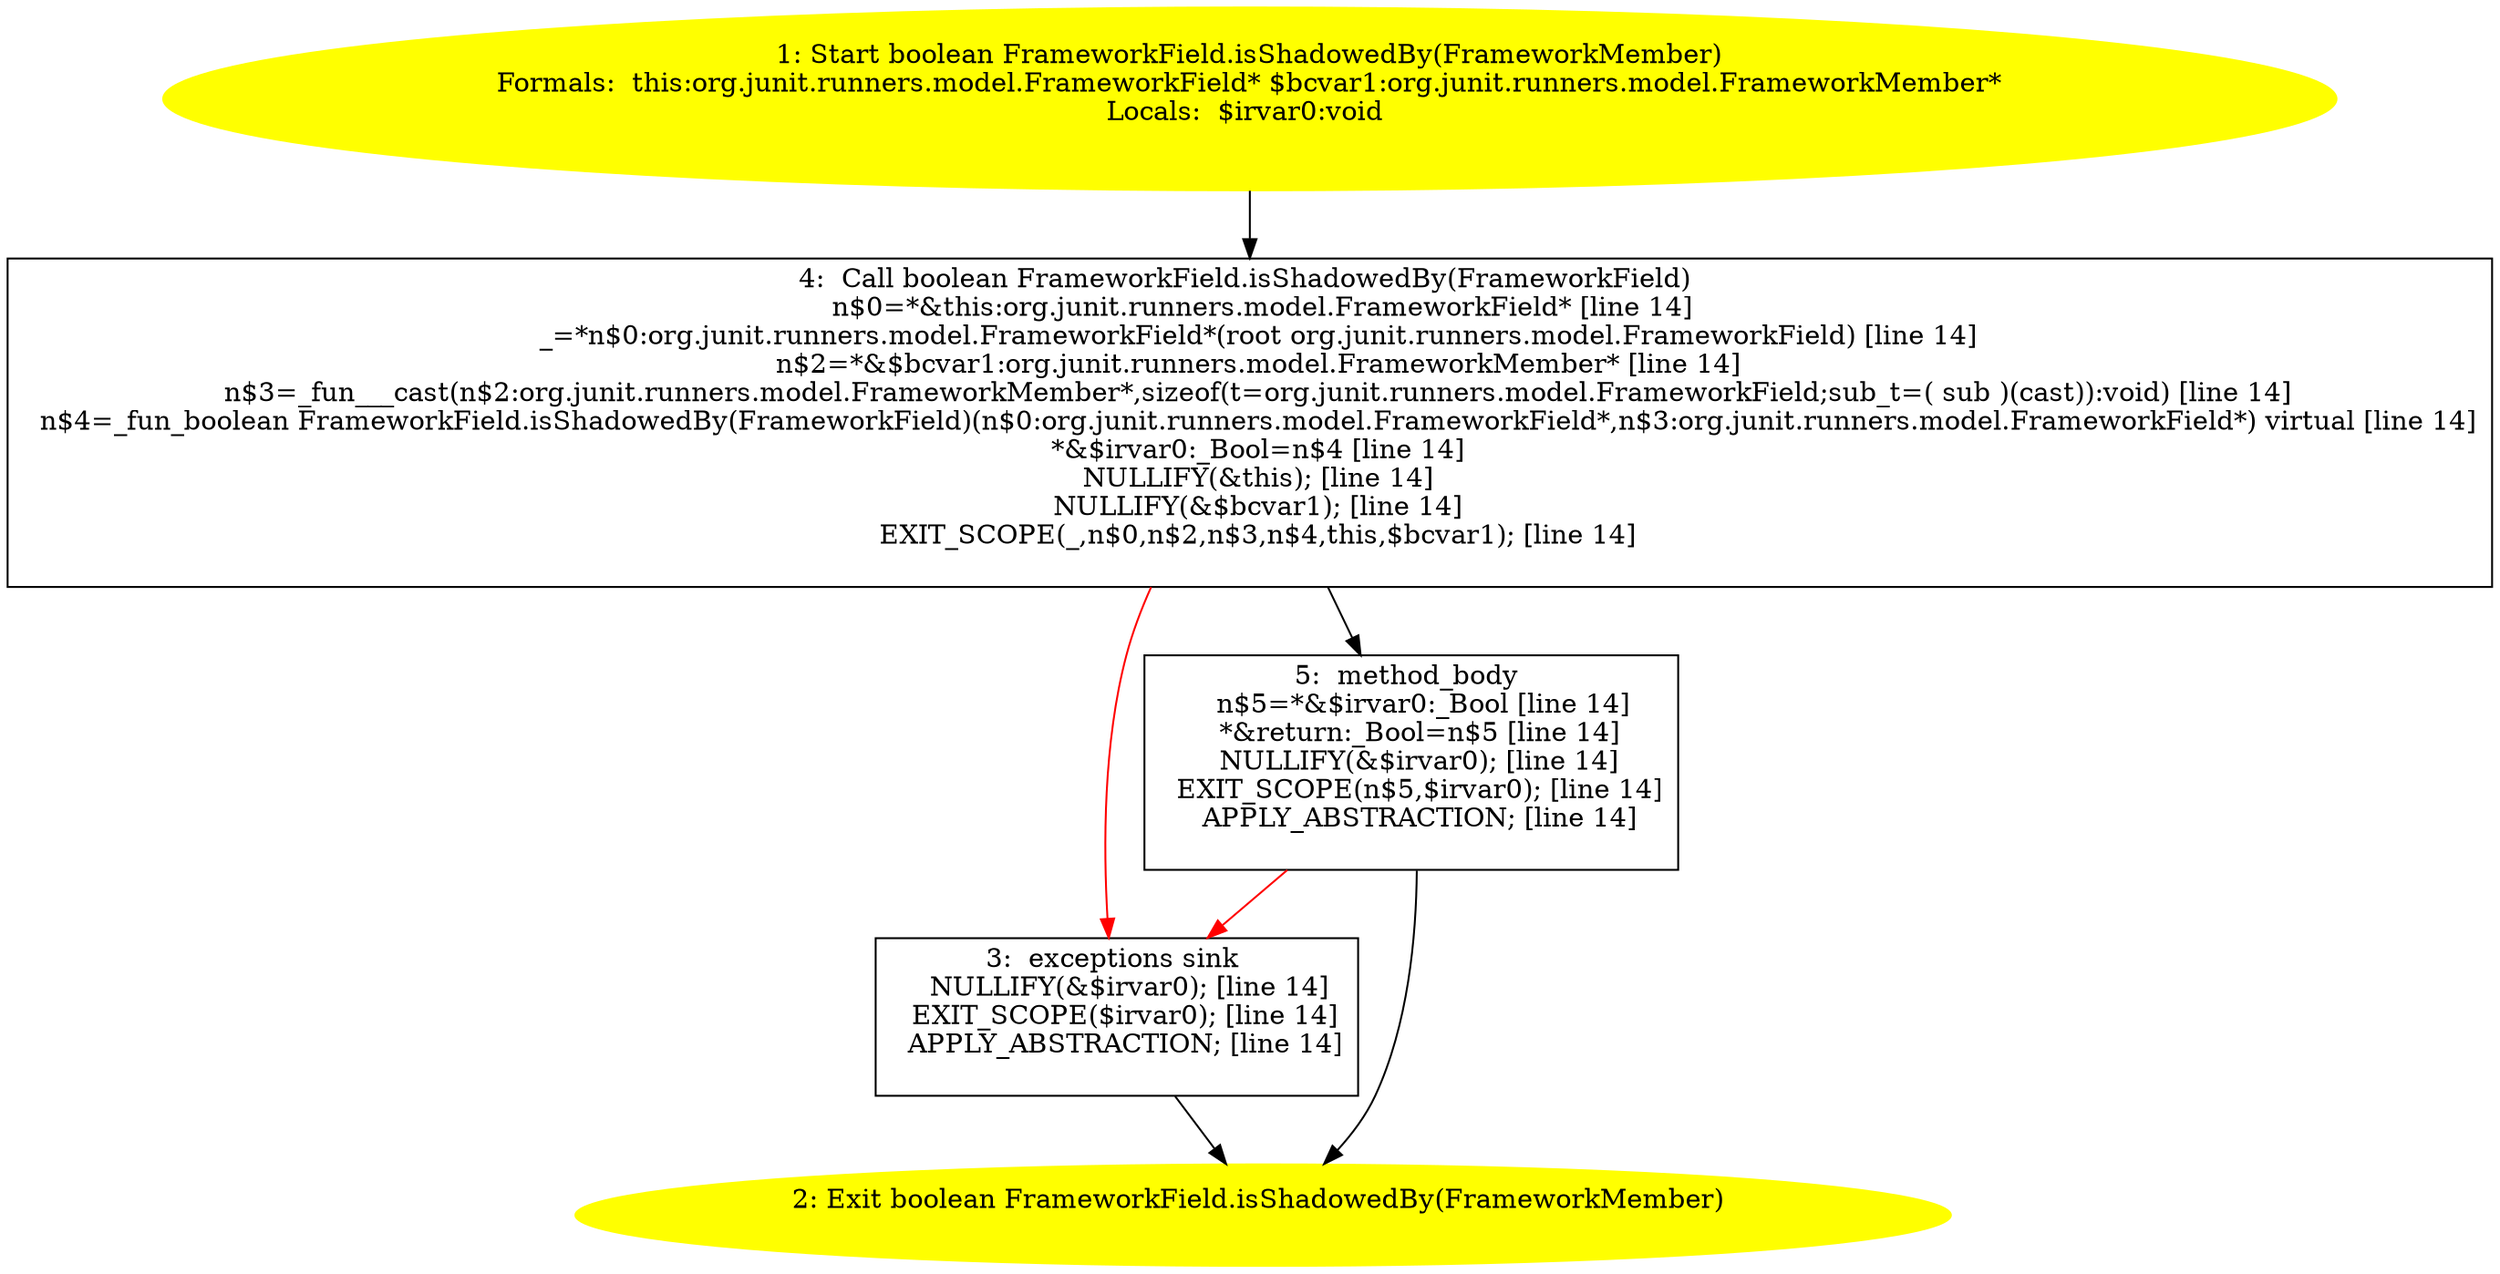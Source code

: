 /* @generated */
digraph cfg {
"org.junit.runners.model.FrameworkField.isShadowedBy(org.junit.runners.model.FrameworkMember):boolean.5be19af3d4d505f88bdc5c6f11e2fa33_1" [label="1: Start boolean FrameworkField.isShadowedBy(FrameworkMember)\nFormals:  this:org.junit.runners.model.FrameworkField* $bcvar1:org.junit.runners.model.FrameworkMember*\nLocals:  $irvar0:void \n  " color=yellow style=filled]
	

	 "org.junit.runners.model.FrameworkField.isShadowedBy(org.junit.runners.model.FrameworkMember):boolean.5be19af3d4d505f88bdc5c6f11e2fa33_1" -> "org.junit.runners.model.FrameworkField.isShadowedBy(org.junit.runners.model.FrameworkMember):boolean.5be19af3d4d505f88bdc5c6f11e2fa33_4" ;
"org.junit.runners.model.FrameworkField.isShadowedBy(org.junit.runners.model.FrameworkMember):boolean.5be19af3d4d505f88bdc5c6f11e2fa33_2" [label="2: Exit boolean FrameworkField.isShadowedBy(FrameworkMember) \n  " color=yellow style=filled]
	

"org.junit.runners.model.FrameworkField.isShadowedBy(org.junit.runners.model.FrameworkMember):boolean.5be19af3d4d505f88bdc5c6f11e2fa33_3" [label="3:  exceptions sink \n   NULLIFY(&$irvar0); [line 14]\n  EXIT_SCOPE($irvar0); [line 14]\n  APPLY_ABSTRACTION; [line 14]\n " shape="box"]
	

	 "org.junit.runners.model.FrameworkField.isShadowedBy(org.junit.runners.model.FrameworkMember):boolean.5be19af3d4d505f88bdc5c6f11e2fa33_3" -> "org.junit.runners.model.FrameworkField.isShadowedBy(org.junit.runners.model.FrameworkMember):boolean.5be19af3d4d505f88bdc5c6f11e2fa33_2" ;
"org.junit.runners.model.FrameworkField.isShadowedBy(org.junit.runners.model.FrameworkMember):boolean.5be19af3d4d505f88bdc5c6f11e2fa33_4" [label="4:  Call boolean FrameworkField.isShadowedBy(FrameworkField) \n   n$0=*&this:org.junit.runners.model.FrameworkField* [line 14]\n  _=*n$0:org.junit.runners.model.FrameworkField*(root org.junit.runners.model.FrameworkField) [line 14]\n  n$2=*&$bcvar1:org.junit.runners.model.FrameworkMember* [line 14]\n  n$3=_fun___cast(n$2:org.junit.runners.model.FrameworkMember*,sizeof(t=org.junit.runners.model.FrameworkField;sub_t=( sub )(cast)):void) [line 14]\n  n$4=_fun_boolean FrameworkField.isShadowedBy(FrameworkField)(n$0:org.junit.runners.model.FrameworkField*,n$3:org.junit.runners.model.FrameworkField*) virtual [line 14]\n  *&$irvar0:_Bool=n$4 [line 14]\n  NULLIFY(&this); [line 14]\n  NULLIFY(&$bcvar1); [line 14]\n  EXIT_SCOPE(_,n$0,n$2,n$3,n$4,this,$bcvar1); [line 14]\n " shape="box"]
	

	 "org.junit.runners.model.FrameworkField.isShadowedBy(org.junit.runners.model.FrameworkMember):boolean.5be19af3d4d505f88bdc5c6f11e2fa33_4" -> "org.junit.runners.model.FrameworkField.isShadowedBy(org.junit.runners.model.FrameworkMember):boolean.5be19af3d4d505f88bdc5c6f11e2fa33_5" ;
	 "org.junit.runners.model.FrameworkField.isShadowedBy(org.junit.runners.model.FrameworkMember):boolean.5be19af3d4d505f88bdc5c6f11e2fa33_4" -> "org.junit.runners.model.FrameworkField.isShadowedBy(org.junit.runners.model.FrameworkMember):boolean.5be19af3d4d505f88bdc5c6f11e2fa33_3" [color="red" ];
"org.junit.runners.model.FrameworkField.isShadowedBy(org.junit.runners.model.FrameworkMember):boolean.5be19af3d4d505f88bdc5c6f11e2fa33_5" [label="5:  method_body \n   n$5=*&$irvar0:_Bool [line 14]\n  *&return:_Bool=n$5 [line 14]\n  NULLIFY(&$irvar0); [line 14]\n  EXIT_SCOPE(n$5,$irvar0); [line 14]\n  APPLY_ABSTRACTION; [line 14]\n " shape="box"]
	

	 "org.junit.runners.model.FrameworkField.isShadowedBy(org.junit.runners.model.FrameworkMember):boolean.5be19af3d4d505f88bdc5c6f11e2fa33_5" -> "org.junit.runners.model.FrameworkField.isShadowedBy(org.junit.runners.model.FrameworkMember):boolean.5be19af3d4d505f88bdc5c6f11e2fa33_2" ;
	 "org.junit.runners.model.FrameworkField.isShadowedBy(org.junit.runners.model.FrameworkMember):boolean.5be19af3d4d505f88bdc5c6f11e2fa33_5" -> "org.junit.runners.model.FrameworkField.isShadowedBy(org.junit.runners.model.FrameworkMember):boolean.5be19af3d4d505f88bdc5c6f11e2fa33_3" [color="red" ];
}
